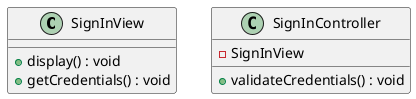 @startuml MVC Design

class SignInView {
    + display() : void
    + getCredentials() : void
}

class SignInController {
    - SignInView
    + validateCredentials() : void
}

@enduml